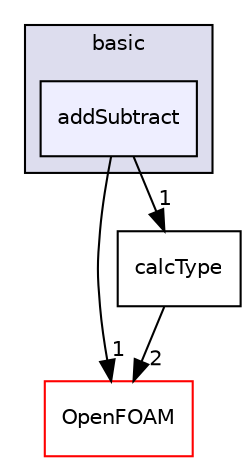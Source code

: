 digraph "src/postProcessing/foamCalcFunctions/basic/addSubtract" {
  bgcolor=transparent;
  compound=true
  node [ fontsize="10", fontname="Helvetica"];
  edge [ labelfontsize="10", labelfontname="Helvetica"];
  subgraph clusterdir_40fb29a5b730146f4701645e0474228a {
    graph [ bgcolor="#ddddee", pencolor="black", label="basic" fontname="Helvetica", fontsize="10", URL="dir_40fb29a5b730146f4701645e0474228a.html"]
  dir_6103f014c36983fcdb43b5ede4127f6a [shape=box, label="addSubtract", style="filled", fillcolor="#eeeeff", pencolor="black", URL="dir_6103f014c36983fcdb43b5ede4127f6a.html"];
  }
  dir_c5473ff19b20e6ec4dfe5c310b3778a8 [shape=box label="OpenFOAM" color="red" URL="dir_c5473ff19b20e6ec4dfe5c310b3778a8.html"];
  dir_8cc17f8dfc78ec3c29315950341ce9ca [shape=box label="calcType" URL="dir_8cc17f8dfc78ec3c29315950341ce9ca.html"];
  dir_6103f014c36983fcdb43b5ede4127f6a->dir_c5473ff19b20e6ec4dfe5c310b3778a8 [headlabel="1", labeldistance=1.5 headhref="dir_002440_001888.html"];
  dir_6103f014c36983fcdb43b5ede4127f6a->dir_8cc17f8dfc78ec3c29315950341ce9ca [headlabel="1", labeldistance=1.5 headhref="dir_002440_002441.html"];
  dir_8cc17f8dfc78ec3c29315950341ce9ca->dir_c5473ff19b20e6ec4dfe5c310b3778a8 [headlabel="2", labeldistance=1.5 headhref="dir_002441_001888.html"];
}
